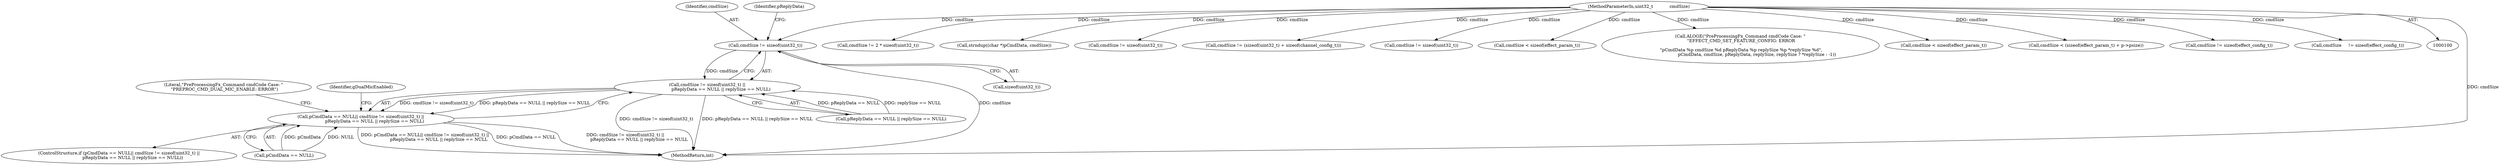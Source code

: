digraph "0_Android_aeea52da00d210587fb3ed895de3d5f2e0264c88_9@API" {
"1000655" [label="(Call,cmdSize != sizeof(uint32_t))"];
"1000103" [label="(MethodParameterIn,uint32_t            cmdSize)"];
"1000654" [label="(Call,cmdSize != sizeof(uint32_t) ||\n                    pReplyData == NULL || replySize == NULL)"];
"1000650" [label="(Call,pCmdData == NULL|| cmdSize != sizeof(uint32_t) ||\n                    pReplyData == NULL || replySize == NULL)"];
"1000654" [label="(Call,cmdSize != sizeof(uint32_t) ||\n                    pReplyData == NULL || replySize == NULL)"];
"1000879" [label="(Call,cmdSize != 2 * sizeof(uint32_t))"];
"1000656" [label="(Identifier,cmdSize)"];
"1000651" [label="(Call,pCmdData == NULL)"];
"1000773" [label="(Call,strndup((char *)pCmdData, cmdSize))"];
"1000657" [label="(Call,sizeof(uint32_t))"];
"1000655" [label="(Call,cmdSize != sizeof(uint32_t))"];
"1001057" [label="(Call,cmdSize != sizeof(uint32_t))"];
"1000650" [label="(Call,pCmdData == NULL|| cmdSize != sizeof(uint32_t) ||\n                    pReplyData == NULL || replySize == NULL)"];
"1000649" [label="(ControlStructure,if (pCmdData == NULL|| cmdSize != sizeof(uint32_t) ||\n                    pReplyData == NULL || replySize == NULL))"];
"1001161" [label="(Call,cmdSize != (sizeof(uint32_t) + sizeof(channel_config_t)))"];
"1000620" [label="(Call,cmdSize != sizeof(uint32_t))"];
"1000373" [label="(Call,cmdSize < sizeof(effect_param_t))"];
"1000661" [label="(Identifier,pReplyData)"];
"1001318" [label="(MethodReturn,int)"];
"1001182" [label="(Call,ALOGE(\"PreProcessingFx_Command cmdCode Case: \"\n \"EFFECT_CMD_SET_FEATURE_CONFIG: ERROR\n\"\n \"pCmdData %p cmdSize %d pReplyData %p replySize %p *replySize %d\",\n                        pCmdData, cmdSize, pReplyData, replySize, replySize ? *replySize : -1))"];
"1000103" [label="(MethodParameterIn,uint32_t            cmdSize)"];
"1000668" [label="(Literal,\"PreProcessingFx_Command cmdCode Case: \"\n \"PREPROC_CMD_DUAL_MIC_ENABLE: ERROR\")"];
"1000484" [label="(Call,cmdSize < sizeof(effect_param_t))"];
"1000378" [label="(Call,cmdSize < (sizeof(effect_param_t) + p->psize))"];
"1000282" [label="(Call,cmdSize != sizeof(effect_config_t))"];
"1000659" [label="(Call,pReplyData == NULL || replySize == NULL)"];
"1000677" [label="(Identifier,gDualMicEnabled)"];
"1000166" [label="(Call,cmdSize     != sizeof(effect_config_t))"];
"1000655" -> "1000654"  [label="AST: "];
"1000655" -> "1000657"  [label="CFG: "];
"1000656" -> "1000655"  [label="AST: "];
"1000657" -> "1000655"  [label="AST: "];
"1000661" -> "1000655"  [label="CFG: "];
"1000654" -> "1000655"  [label="CFG: "];
"1000655" -> "1001318"  [label="DDG: cmdSize"];
"1000655" -> "1000654"  [label="DDG: cmdSize"];
"1000103" -> "1000655"  [label="DDG: cmdSize"];
"1000103" -> "1000100"  [label="AST: "];
"1000103" -> "1001318"  [label="DDG: cmdSize"];
"1000103" -> "1000166"  [label="DDG: cmdSize"];
"1000103" -> "1000282"  [label="DDG: cmdSize"];
"1000103" -> "1000373"  [label="DDG: cmdSize"];
"1000103" -> "1000378"  [label="DDG: cmdSize"];
"1000103" -> "1000484"  [label="DDG: cmdSize"];
"1000103" -> "1000620"  [label="DDG: cmdSize"];
"1000103" -> "1000773"  [label="DDG: cmdSize"];
"1000103" -> "1000879"  [label="DDG: cmdSize"];
"1000103" -> "1001057"  [label="DDG: cmdSize"];
"1000103" -> "1001161"  [label="DDG: cmdSize"];
"1000103" -> "1001182"  [label="DDG: cmdSize"];
"1000654" -> "1000650"  [label="AST: "];
"1000654" -> "1000659"  [label="CFG: "];
"1000659" -> "1000654"  [label="AST: "];
"1000650" -> "1000654"  [label="CFG: "];
"1000654" -> "1001318"  [label="DDG: cmdSize != sizeof(uint32_t)"];
"1000654" -> "1001318"  [label="DDG: pReplyData == NULL || replySize == NULL"];
"1000654" -> "1000650"  [label="DDG: cmdSize != sizeof(uint32_t)"];
"1000654" -> "1000650"  [label="DDG: pReplyData == NULL || replySize == NULL"];
"1000659" -> "1000654"  [label="DDG: pReplyData == NULL"];
"1000659" -> "1000654"  [label="DDG: replySize == NULL"];
"1000650" -> "1000649"  [label="AST: "];
"1000650" -> "1000651"  [label="CFG: "];
"1000651" -> "1000650"  [label="AST: "];
"1000668" -> "1000650"  [label="CFG: "];
"1000677" -> "1000650"  [label="CFG: "];
"1000650" -> "1001318"  [label="DDG: pCmdData == NULL|| cmdSize != sizeof(uint32_t) ||\n                    pReplyData == NULL || replySize == NULL"];
"1000650" -> "1001318"  [label="DDG: pCmdData == NULL"];
"1000650" -> "1001318"  [label="DDG: cmdSize != sizeof(uint32_t) ||\n                    pReplyData == NULL || replySize == NULL"];
"1000651" -> "1000650"  [label="DDG: pCmdData"];
"1000651" -> "1000650"  [label="DDG: NULL"];
}
